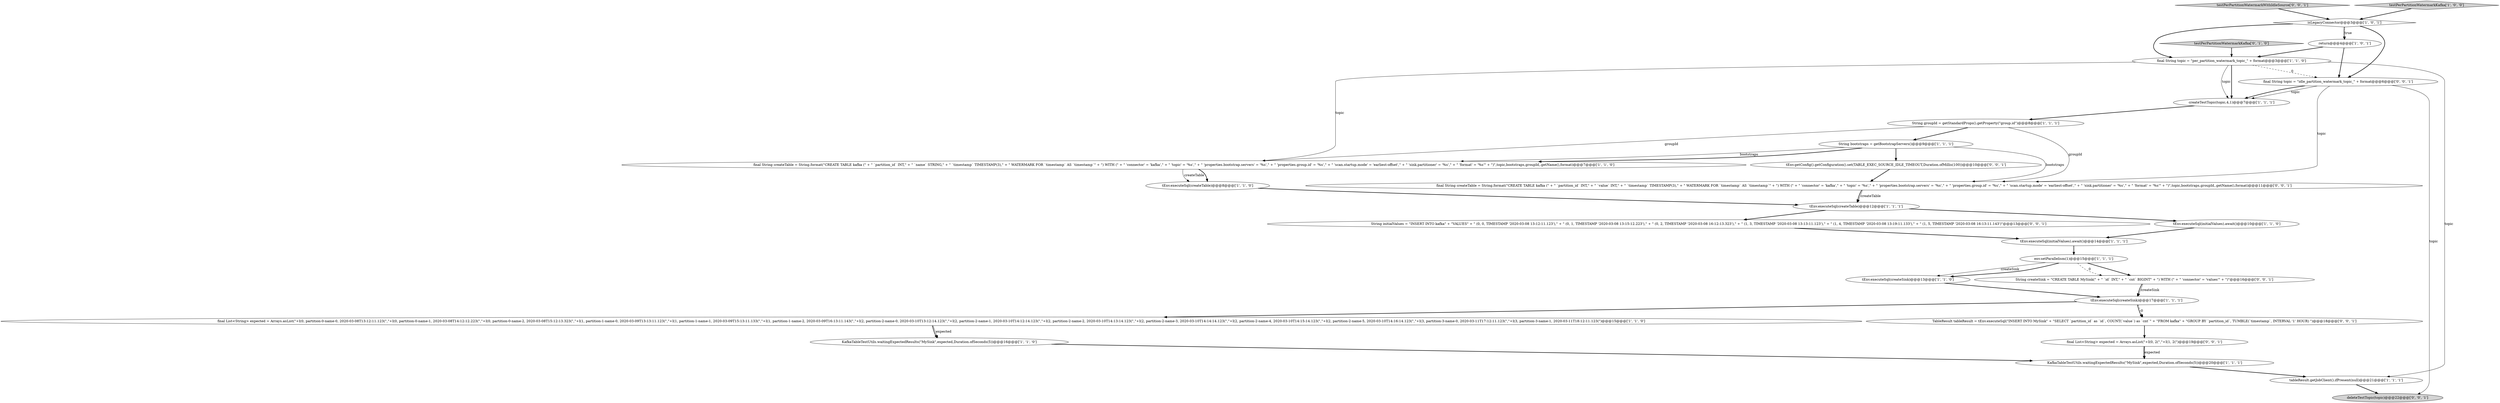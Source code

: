 digraph {
26 [style = filled, label = "String initialValues = \"INSERT INTO kafka\" + \"VALUES\" + \" (0, 0, TIMESTAMP '2020-03-08 13:12:11.123'),\" + \" (0, 1, TIMESTAMP '2020-03-08 13:15:12.223'),\" + \" (0, 2, TIMESTAMP '2020-03-08 16:12:13.323'),\" + \" (1, 3, TIMESTAMP '2020-03-08 13:13:11.123'),\" + \" (1, 4, TIMESTAMP '2020-03-08 13:19:11.133'),\" + \" (1, 5, TIMESTAMP '2020-03-08 16:13:11.143')\"@@@13@@@['0', '0', '1']", fillcolor = white, shape = ellipse image = "AAA0AAABBB3BBB"];
25 [style = filled, label = "TableResult tableResult = tEnv.executeSql(\"INSERT INTO MySink\" + \"SELECT `partition_id` as `id`, COUNT(`value`) as `cnt`\" + \"FROM kafka\" + \"GROUP BY `partition_id`, TUMBLE(`timestamp`, INTERVAL '1' HOUR) \")@@@18@@@['0', '0', '1']", fillcolor = white, shape = ellipse image = "AAA0AAABBB3BBB"];
23 [style = filled, label = "tEnv.getConfig().getConfiguration().set(TABLE_EXEC_SOURCE_IDLE_TIMEOUT,Duration.ofMillis(100))@@@10@@@['0', '0', '1']", fillcolor = white, shape = ellipse image = "AAA0AAABBB3BBB"];
9 [style = filled, label = "tEnv.executeSql(initialValues).await()@@@14@@@['1', '1', '1']", fillcolor = white, shape = ellipse image = "AAA0AAABBB1BBB"];
1 [style = filled, label = "String bootstraps = getBootstrapServers()@@@9@@@['1', '1', '1']", fillcolor = white, shape = ellipse image = "AAA0AAABBB1BBB"];
15 [style = filled, label = "env.setParallelism(1)@@@15@@@['1', '1', '1']", fillcolor = white, shape = ellipse image = "AAA0AAABBB1BBB"];
11 [style = filled, label = "tEnv.executeSql(initialValues).await()@@@10@@@['1', '1', '0']", fillcolor = white, shape = ellipse image = "AAA0AAABBB1BBB"];
27 [style = filled, label = "final String createTable = String.format(\"CREATE TABLE kafka (\" + \" `partition_id` INT,\" + \" `value` INT,\" + \" `timestamp` TIMESTAMP(3),\" + \" WATERMARK FOR `timestamp` AS `timestamp`\" + \") WITH (\" + \" 'connector' = 'kafka',\" + \" 'topic' = '%s',\" + \" 'properties.bootstrap.servers' = '%s',\" + \" 'properties.group.id' = '%s',\" + \" 'scan.startup.mode' = 'earliest-offset',\" + \" 'sink.partitioner' = '%s',\" + \" 'format' = '%s'\" + \")\",topic,bootstraps,groupId,.getName(),format)@@@11@@@['0', '0', '1']", fillcolor = white, shape = ellipse image = "AAA0AAABBB3BBB"];
16 [style = filled, label = "String groupId = getStandardProps().getProperty(\"group.id\")@@@8@@@['1', '1', '1']", fillcolor = white, shape = ellipse image = "AAA0AAABBB1BBB"];
13 [style = filled, label = "createTestTopic(topic,4,1)@@@7@@@['1', '1', '1']", fillcolor = white, shape = ellipse image = "AAA0AAABBB1BBB"];
20 [style = filled, label = "testPerPartitionWatermarkWithIdleSource['0', '0', '1']", fillcolor = lightgray, shape = diamond image = "AAA0AAABBB3BBB"];
21 [style = filled, label = "final String topic = \"idle_partition_watermark_topic_\" + format@@@6@@@['0', '0', '1']", fillcolor = white, shape = ellipse image = "AAA0AAABBB3BBB"];
24 [style = filled, label = "String createSink = \"CREATE TABLE MySink(\" + \" `id` INT,\" + \" `cnt` BIGINT\" + \") WITH (\" + \" 'connector' = 'values'\" + \")\"@@@16@@@['0', '0', '1']", fillcolor = white, shape = ellipse image = "AAA0AAABBB3BBB"];
22 [style = filled, label = "deleteTestTopic(topic)@@@22@@@['0', '0', '1']", fillcolor = lightgray, shape = ellipse image = "AAA0AAABBB3BBB"];
7 [style = filled, label = "final String topic = \"per_partition_watermark_topic_\" + format@@@3@@@['1', '1', '0']", fillcolor = white, shape = ellipse image = "AAA0AAABBB1BBB"];
5 [style = filled, label = "tEnv.executeSql(createTable)@@@8@@@['1', '1', '0']", fillcolor = white, shape = ellipse image = "AAA0AAABBB1BBB"];
8 [style = filled, label = "return@@@4@@@['1', '0', '1']", fillcolor = white, shape = ellipse image = "AAA0AAABBB1BBB"];
17 [style = filled, label = "tEnv.executeSql(createTable)@@@12@@@['1', '1', '1']", fillcolor = white, shape = ellipse image = "AAA0AAABBB1BBB"];
28 [style = filled, label = "final List<String> expected = Arrays.asList(\"+I(0, 2(\",\"+I(1, 2(\")@@@19@@@['0', '0', '1']", fillcolor = white, shape = ellipse image = "AAA0AAABBB3BBB"];
14 [style = filled, label = "tableResult.getJobClient().ifPresent(null)@@@21@@@['1', '1', '1']", fillcolor = white, shape = ellipse image = "AAA0AAABBB1BBB"];
0 [style = filled, label = "tEnv.executeSql(createSink)@@@17@@@['1', '1', '1']", fillcolor = white, shape = ellipse image = "AAA0AAABBB1BBB"];
12 [style = filled, label = "final List<String> expected = Arrays.asList(\"+I(0, partition-0-name-0, 2020-03-08T13:12:11.123(\",\"+I(0, partition-0-name-1, 2020-03-08T14:12:12.223(\",\"+I(0, partition-0-name-2, 2020-03-08T15:12:13.323(\",\"+I(1, partition-1-name-0, 2020-03-09T13:13:11.123(\",\"+I(1, partition-1-name-1, 2020-03-09T15:13:11.133(\",\"+I(1, partition-1-name-2, 2020-03-09T16:13:11.143(\",\"+I(2, partition-2-name-0, 2020-03-10T13:12:14.123(\",\"+I(2, partition-2-name-1, 2020-03-10T14:12:14.123(\",\"+I(2, partition-2-name-2, 2020-03-10T14:13:14.123(\",\"+I(2, partition-2-name-3, 2020-03-10T14:14:14.123(\",\"+I(2, partition-2-name-4, 2020-03-10T14:15:14.123(\",\"+I(2, partition-2-name-5, 2020-03-10T14:16:14.123(\",\"+I(3, partition-3-name-0, 2020-03-11T17:12:11.123(\",\"+I(3, partition-3-name-1, 2020-03-11T18:12:11.123(\")@@@15@@@['1', '1', '0']", fillcolor = white, shape = ellipse image = "AAA0AAABBB1BBB"];
4 [style = filled, label = "testPerPartitionWatermarkKafka['1', '0', '0']", fillcolor = lightgray, shape = diamond image = "AAA0AAABBB1BBB"];
3 [style = filled, label = "tEnv.executeSql(createSink)@@@13@@@['1', '1', '0']", fillcolor = white, shape = ellipse image = "AAA0AAABBB1BBB"];
6 [style = filled, label = "isLegacyConnector@@@3@@@['1', '0', '1']", fillcolor = white, shape = diamond image = "AAA0AAABBB1BBB"];
2 [style = filled, label = "final String createTable = String.format(\"CREATE TABLE kafka (\" + \" `partition_id` INT,\" + \" `name` STRING,\" + \" `timestamp` TIMESTAMP(3),\" + \" WATERMARK FOR `timestamp` AS `timestamp`\" + \") WITH (\" + \" 'connector' = 'kafka',\" + \" 'topic' = '%s',\" + \" 'properties.bootstrap.servers' = '%s',\" + \" 'properties.group.id' = '%s',\" + \" 'scan.startup.mode' = 'earliest-offset',\" + \" 'sink.partitioner' = '%s',\" + \" 'format' = '%s'\" + \")\",topic,bootstraps,groupId,.getName(),format)@@@7@@@['1', '1', '0']", fillcolor = white, shape = ellipse image = "AAA0AAABBB1BBB"];
10 [style = filled, label = "KafkaTableTestUtils.waitingExpectedResults(\"MySink\",expected,Duration.ofSeconds(5))@@@16@@@['1', '1', '0']", fillcolor = white, shape = ellipse image = "AAA0AAABBB1BBB"];
18 [style = filled, label = "KafkaTableTestUtils.waitingExpectedResults(\"MySink\",expected,Duration.ofSeconds(5))@@@20@@@['1', '1', '1']", fillcolor = white, shape = ellipse image = "AAA0AAABBB1BBB"];
19 [style = filled, label = "testPerPartitionWatermarkKafka['0', '1', '0']", fillcolor = lightgray, shape = diamond image = "AAA0AAABBB2BBB"];
7->13 [style = bold, label=""];
10->18 [style = bold, label=""];
17->26 [style = bold, label=""];
25->28 [style = bold, label=""];
7->2 [style = solid, label="topic"];
28->18 [style = bold, label=""];
16->27 [style = solid, label="groupId"];
7->21 [style = dashed, label="0"];
23->27 [style = bold, label=""];
4->6 [style = bold, label=""];
24->0 [style = bold, label=""];
6->21 [style = bold, label=""];
16->2 [style = solid, label="groupId"];
21->27 [style = solid, label="topic"];
0->12 [style = bold, label=""];
15->24 [style = dashed, label="0"];
14->22 [style = bold, label=""];
26->9 [style = bold, label=""];
15->3 [style = solid, label="createSink"];
12->10 [style = solid, label="expected"];
20->6 [style = bold, label=""];
21->22 [style = solid, label="topic"];
11->9 [style = bold, label=""];
5->17 [style = bold, label=""];
15->3 [style = bold, label=""];
13->16 [style = bold, label=""];
3->0 [style = bold, label=""];
8->7 [style = bold, label=""];
1->23 [style = bold, label=""];
7->14 [style = solid, label="topic"];
21->13 [style = solid, label="topic"];
1->2 [style = solid, label="bootstraps"];
24->0 [style = solid, label="createSink"];
7->13 [style = solid, label="topic"];
1->27 [style = solid, label="bootstraps"];
12->10 [style = bold, label=""];
27->17 [style = solid, label="createTable"];
0->25 [style = dashed, label="0"];
16->1 [style = bold, label=""];
21->13 [style = bold, label=""];
0->25 [style = bold, label=""];
6->8 [style = dotted, label="true"];
9->15 [style = bold, label=""];
15->24 [style = bold, label=""];
6->8 [style = bold, label=""];
27->17 [style = bold, label=""];
8->21 [style = bold, label=""];
1->2 [style = bold, label=""];
2->5 [style = solid, label="createTable"];
6->7 [style = bold, label=""];
19->7 [style = bold, label=""];
18->14 [style = bold, label=""];
28->18 [style = solid, label="expected"];
2->5 [style = bold, label=""];
17->11 [style = bold, label=""];
}
